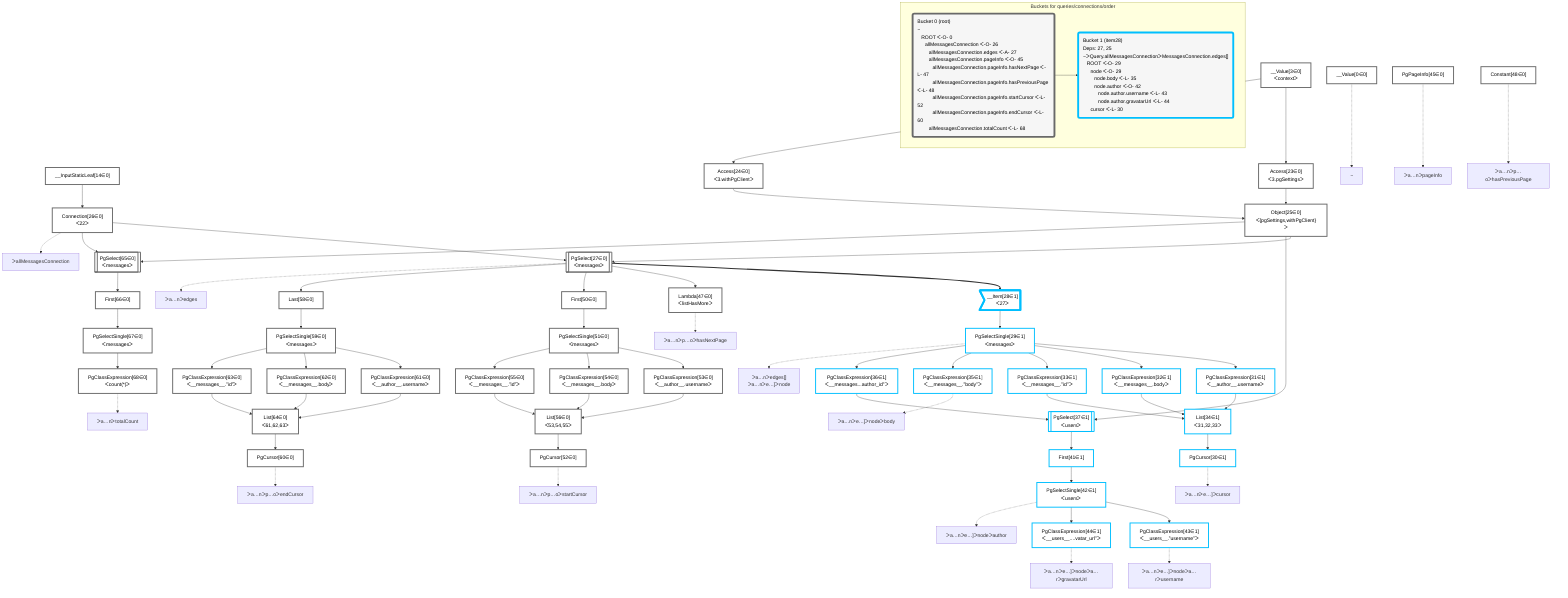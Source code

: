 graph TD
    classDef path fill:#eee,stroke:#000,color:#000
    classDef plan fill:#fff,stroke-width:3px,color:#000
    classDef itemplan fill:#fff,stroke-width:6px,color:#000
    classDef sideeffectplan fill:#f00,stroke-width:6px,color:#000
    classDef bucket fill:#f6f6f6,color:#000,stroke-width:6px,text-align:left


    %% define plans
    __Value0["__Value[0∈0]"]:::plan
    __Value3["__Value[3∈0]<br />ᐸcontextᐳ"]:::plan
    __InputStaticLeaf14["__InputStaticLeaf[14∈0]"]:::plan
    Access23["Access[23∈0]<br />ᐸ3.pgSettingsᐳ"]:::plan
    Access24["Access[24∈0]<br />ᐸ3.withPgClientᐳ"]:::plan
    Object25["Object[25∈0]<br />ᐸ{pgSettings,withPgClient}ᐳ"]:::plan
    Connection26["Connection[26∈0]<br />ᐸ22ᐳ"]:::plan
    PgSelect27[["PgSelect[27∈0]<br />ᐸmessagesᐳ"]]:::plan
    __Item28>"__Item[28∈1]<br />ᐸ27ᐳ"]:::itemplan
    PgSelectSingle29["PgSelectSingle[29∈1]<br />ᐸmessagesᐳ"]:::plan
    PgClassExpression31["PgClassExpression[31∈1]<br />ᐸ__author__.usernameᐳ"]:::plan
    PgClassExpression32["PgClassExpression[32∈1]<br />ᐸ__messages__.bodyᐳ"]:::plan
    PgClassExpression33["PgClassExpression[33∈1]<br />ᐸ__messages__.”id”ᐳ"]:::plan
    List34["List[34∈1]<br />ᐸ31,32,33ᐳ"]:::plan
    PgCursor30["PgCursor[30∈1]"]:::plan
    PgClassExpression35["PgClassExpression[35∈1]<br />ᐸ__messages__.”body”ᐳ"]:::plan
    PgClassExpression36["PgClassExpression[36∈1]<br />ᐸ__messages...author_id”ᐳ"]:::plan
    PgSelect37[["PgSelect[37∈1]<br />ᐸusersᐳ"]]:::plan
    First41["First[41∈1]"]:::plan
    PgSelectSingle42["PgSelectSingle[42∈1]<br />ᐸusersᐳ"]:::plan
    PgClassExpression43["PgClassExpression[43∈1]<br />ᐸ__users__.”username”ᐳ"]:::plan
    PgClassExpression44["PgClassExpression[44∈1]<br />ᐸ__users__....vatar_url”ᐳ"]:::plan
    PgPageInfo45["PgPageInfo[45∈0]"]:::plan
    Lambda47["Lambda[47∈0]<br />ᐸlistHasMoreᐳ"]:::plan
    Constant48["Constant[48∈0]"]:::plan
    First50["First[50∈0]"]:::plan
    PgSelectSingle51["PgSelectSingle[51∈0]<br />ᐸmessagesᐳ"]:::plan
    PgClassExpression53["PgClassExpression[53∈0]<br />ᐸ__author__.usernameᐳ"]:::plan
    PgClassExpression54["PgClassExpression[54∈0]<br />ᐸ__messages__.bodyᐳ"]:::plan
    PgClassExpression55["PgClassExpression[55∈0]<br />ᐸ__messages__.”id”ᐳ"]:::plan
    List56["List[56∈0]<br />ᐸ53,54,55ᐳ"]:::plan
    PgCursor52["PgCursor[52∈0]"]:::plan
    Last58["Last[58∈0]"]:::plan
    PgSelectSingle59["PgSelectSingle[59∈0]<br />ᐸmessagesᐳ"]:::plan
    PgClassExpression61["PgClassExpression[61∈0]<br />ᐸ__author__.usernameᐳ"]:::plan
    PgClassExpression62["PgClassExpression[62∈0]<br />ᐸ__messages__.bodyᐳ"]:::plan
    PgClassExpression63["PgClassExpression[63∈0]<br />ᐸ__messages__.”id”ᐳ"]:::plan
    List64["List[64∈0]<br />ᐸ61,62,63ᐳ"]:::plan
    PgCursor60["PgCursor[60∈0]"]:::plan
    PgSelect65[["PgSelect[65∈0]<br />ᐸmessagesᐳ"]]:::plan
    First66["First[66∈0]"]:::plan
    PgSelectSingle67["PgSelectSingle[67∈0]<br />ᐸmessagesᐳ"]:::plan
    PgClassExpression68["PgClassExpression[68∈0]<br />ᐸcount(*)ᐳ"]:::plan

    %% plan dependencies
    __Value3 --> Access23
    __Value3 --> Access24
    Access23 & Access24 --> Object25
    __InputStaticLeaf14 --> Connection26
    Object25 & Connection26 --> PgSelect27
    PgSelect27 ==> __Item28
    __Item28 --> PgSelectSingle29
    PgSelectSingle29 --> PgClassExpression31
    PgSelectSingle29 --> PgClassExpression32
    PgSelectSingle29 --> PgClassExpression33
    PgClassExpression31 & PgClassExpression32 & PgClassExpression33 --> List34
    List34 --> PgCursor30
    PgSelectSingle29 --> PgClassExpression35
    PgSelectSingle29 --> PgClassExpression36
    Object25 & PgClassExpression36 --> PgSelect37
    PgSelect37 --> First41
    First41 --> PgSelectSingle42
    PgSelectSingle42 --> PgClassExpression43
    PgSelectSingle42 --> PgClassExpression44
    PgSelect27 --> Lambda47
    PgSelect27 --> First50
    First50 --> PgSelectSingle51
    PgSelectSingle51 --> PgClassExpression53
    PgSelectSingle51 --> PgClassExpression54
    PgSelectSingle51 --> PgClassExpression55
    PgClassExpression53 & PgClassExpression54 & PgClassExpression55 --> List56
    List56 --> PgCursor52
    PgSelect27 --> Last58
    Last58 --> PgSelectSingle59
    PgSelectSingle59 --> PgClassExpression61
    PgSelectSingle59 --> PgClassExpression62
    PgSelectSingle59 --> PgClassExpression63
    PgClassExpression61 & PgClassExpression62 & PgClassExpression63 --> List64
    List64 --> PgCursor60
    Object25 & Connection26 --> PgSelect65
    PgSelect65 --> First66
    First66 --> PgSelectSingle67
    PgSelectSingle67 --> PgClassExpression68

    %% plan-to-path relationships
    P0["~"]
    __Value0 -.-> P0
    P26["ᐳallMessagesConnection"]
    Connection26 -.-> P26
    P27["ᐳa…nᐳedges"]
    PgSelect27 -.-> P27
    P29["ᐳa…nᐳedges[]<br />ᐳa…nᐳe…]ᐳnode"]
    PgSelectSingle29 -.-> P29
    P30["ᐳa…nᐳe…]ᐳcursor"]
    PgCursor30 -.-> P30
    P35["ᐳa…nᐳe…]ᐳnodeᐳbody"]
    PgClassExpression35 -.-> P35
    P42["ᐳa…nᐳe…]ᐳnodeᐳauthor"]
    PgSelectSingle42 -.-> P42
    P43["ᐳa…nᐳe…]ᐳnodeᐳa…rᐳusername"]
    PgClassExpression43 -.-> P43
    P44["ᐳa…nᐳe…]ᐳnodeᐳa…rᐳgravatarUrl"]
    PgClassExpression44 -.-> P44
    P45["ᐳa…nᐳpageInfo"]
    PgPageInfo45 -.-> P45
    P47["ᐳa…nᐳp…oᐳhasNextPage"]
    Lambda47 -.-> P47
    P48["ᐳa…nᐳp…oᐳhasPreviousPage"]
    Constant48 -.-> P48
    P52["ᐳa…nᐳp…oᐳstartCursor"]
    PgCursor52 -.-> P52
    P60["ᐳa…nᐳp…oᐳendCursor"]
    PgCursor60 -.-> P60
    P68["ᐳa…nᐳtotalCount"]
    PgClassExpression68 -.-> P68

    subgraph "Buckets for queries/connections/order"
    Bucket0("Bucket 0 (root)<br />~<br />⠀ROOT ᐸ-O- 0<br />⠀⠀allMessagesConnection ᐸ-O- 26<br />⠀⠀⠀allMessagesConnection.edges ᐸ-A- 27<br />⠀⠀⠀allMessagesConnection.pageInfo ᐸ-O- 45<br />⠀⠀⠀⠀allMessagesConnection.pageInfo.hasNextPage ᐸ-L- 47<br />⠀⠀⠀⠀allMessagesConnection.pageInfo.hasPreviousPage ᐸ-L- 48<br />⠀⠀⠀⠀allMessagesConnection.pageInfo.startCursor ᐸ-L- 52<br />⠀⠀⠀⠀allMessagesConnection.pageInfo.endCursor ᐸ-L- 60<br />⠀⠀⠀allMessagesConnection.totalCount ᐸ-L- 68"):::bucket
    classDef bucket0 stroke:#696969
    class Bucket0,__Value0,__Value3,__InputStaticLeaf14,Access23,Access24,Object25,Connection26,PgSelect27,PgPageInfo45,Lambda47,Constant48,First50,PgSelectSingle51,PgCursor52,PgClassExpression53,PgClassExpression54,PgClassExpression55,List56,Last58,PgSelectSingle59,PgCursor60,PgClassExpression61,PgClassExpression62,PgClassExpression63,List64,PgSelect65,First66,PgSelectSingle67,PgClassExpression68 bucket0
    Bucket1("Bucket 1 (item28)<br />Deps: 27, 25<br />~ᐳQuery.allMessagesConnectionᐳMessagesConnection.edges[]<br />⠀ROOT ᐸ-O- 29<br />⠀⠀node ᐸ-O- 29<br />⠀⠀⠀node.body ᐸ-L- 35<br />⠀⠀⠀node.author ᐸ-O- 42<br />⠀⠀⠀⠀node.author.username ᐸ-L- 43<br />⠀⠀⠀⠀node.author.gravatarUrl ᐸ-L- 44<br />⠀⠀cursor ᐸ-L- 30"):::bucket
    classDef bucket1 stroke:#00bfff
    class Bucket1,__Item28,PgSelectSingle29,PgCursor30,PgClassExpression31,PgClassExpression32,PgClassExpression33,List34,PgClassExpression35,PgClassExpression36,PgSelect37,First41,PgSelectSingle42,PgClassExpression43,PgClassExpression44 bucket1
    Bucket0 --> Bucket1
    end